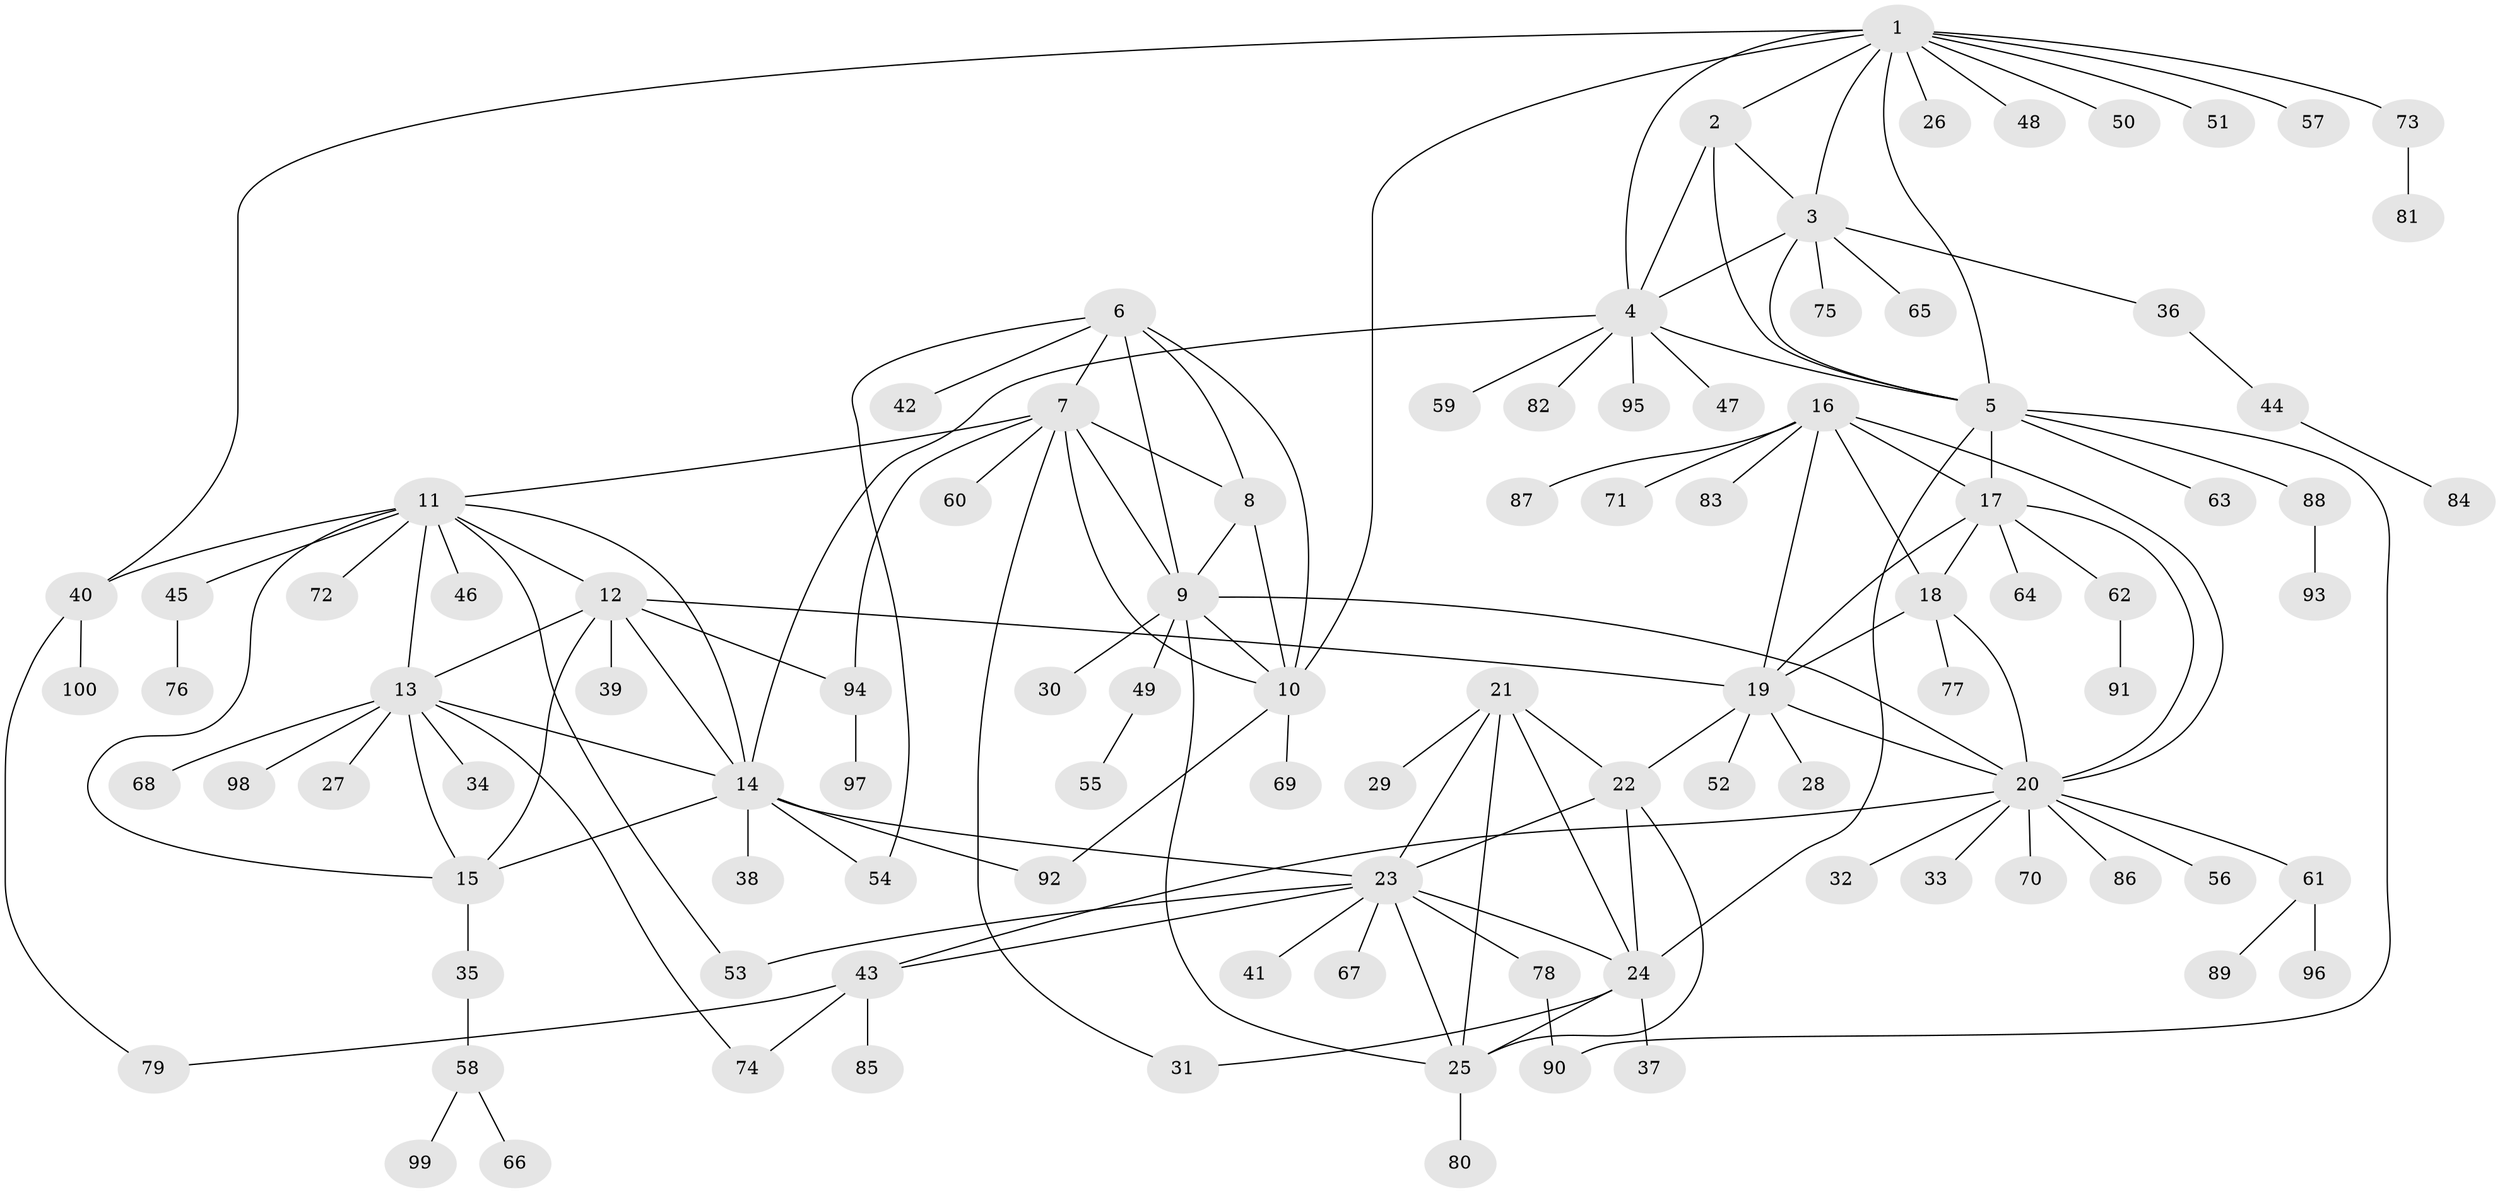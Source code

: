 // Generated by graph-tools (version 1.1) at 2025/11/02/27/25 16:11:36]
// undirected, 100 vertices, 145 edges
graph export_dot {
graph [start="1"]
  node [color=gray90,style=filled];
  1;
  2;
  3;
  4;
  5;
  6;
  7;
  8;
  9;
  10;
  11;
  12;
  13;
  14;
  15;
  16;
  17;
  18;
  19;
  20;
  21;
  22;
  23;
  24;
  25;
  26;
  27;
  28;
  29;
  30;
  31;
  32;
  33;
  34;
  35;
  36;
  37;
  38;
  39;
  40;
  41;
  42;
  43;
  44;
  45;
  46;
  47;
  48;
  49;
  50;
  51;
  52;
  53;
  54;
  55;
  56;
  57;
  58;
  59;
  60;
  61;
  62;
  63;
  64;
  65;
  66;
  67;
  68;
  69;
  70;
  71;
  72;
  73;
  74;
  75;
  76;
  77;
  78;
  79;
  80;
  81;
  82;
  83;
  84;
  85;
  86;
  87;
  88;
  89;
  90;
  91;
  92;
  93;
  94;
  95;
  96;
  97;
  98;
  99;
  100;
  1 -- 2;
  1 -- 3;
  1 -- 4;
  1 -- 5;
  1 -- 10;
  1 -- 26;
  1 -- 40;
  1 -- 48;
  1 -- 50;
  1 -- 51;
  1 -- 57;
  1 -- 73;
  2 -- 3;
  2 -- 4;
  2 -- 5;
  3 -- 4;
  3 -- 5;
  3 -- 36;
  3 -- 65;
  3 -- 75;
  4 -- 5;
  4 -- 14;
  4 -- 47;
  4 -- 59;
  4 -- 82;
  4 -- 95;
  5 -- 17;
  5 -- 24;
  5 -- 63;
  5 -- 88;
  5 -- 90;
  6 -- 7;
  6 -- 8;
  6 -- 9;
  6 -- 10;
  6 -- 42;
  6 -- 54;
  7 -- 8;
  7 -- 9;
  7 -- 10;
  7 -- 11;
  7 -- 31;
  7 -- 60;
  7 -- 94;
  8 -- 9;
  8 -- 10;
  9 -- 10;
  9 -- 20;
  9 -- 25;
  9 -- 30;
  9 -- 49;
  10 -- 69;
  10 -- 92;
  11 -- 12;
  11 -- 13;
  11 -- 14;
  11 -- 15;
  11 -- 40;
  11 -- 45;
  11 -- 46;
  11 -- 53;
  11 -- 72;
  12 -- 13;
  12 -- 14;
  12 -- 15;
  12 -- 19;
  12 -- 39;
  12 -- 94;
  13 -- 14;
  13 -- 15;
  13 -- 27;
  13 -- 34;
  13 -- 68;
  13 -- 74;
  13 -- 98;
  14 -- 15;
  14 -- 23;
  14 -- 38;
  14 -- 54;
  14 -- 92;
  15 -- 35;
  16 -- 17;
  16 -- 18;
  16 -- 19;
  16 -- 20;
  16 -- 71;
  16 -- 83;
  16 -- 87;
  17 -- 18;
  17 -- 19;
  17 -- 20;
  17 -- 62;
  17 -- 64;
  18 -- 19;
  18 -- 20;
  18 -- 77;
  19 -- 20;
  19 -- 22;
  19 -- 28;
  19 -- 52;
  20 -- 32;
  20 -- 33;
  20 -- 43;
  20 -- 56;
  20 -- 61;
  20 -- 70;
  20 -- 86;
  21 -- 22;
  21 -- 23;
  21 -- 24;
  21 -- 25;
  21 -- 29;
  22 -- 23;
  22 -- 24;
  22 -- 25;
  23 -- 24;
  23 -- 25;
  23 -- 41;
  23 -- 43;
  23 -- 53;
  23 -- 67;
  23 -- 78;
  24 -- 25;
  24 -- 31;
  24 -- 37;
  25 -- 80;
  35 -- 58;
  36 -- 44;
  40 -- 79;
  40 -- 100;
  43 -- 74;
  43 -- 79;
  43 -- 85;
  44 -- 84;
  45 -- 76;
  49 -- 55;
  58 -- 66;
  58 -- 99;
  61 -- 89;
  61 -- 96;
  62 -- 91;
  73 -- 81;
  78 -- 90;
  88 -- 93;
  94 -- 97;
}
